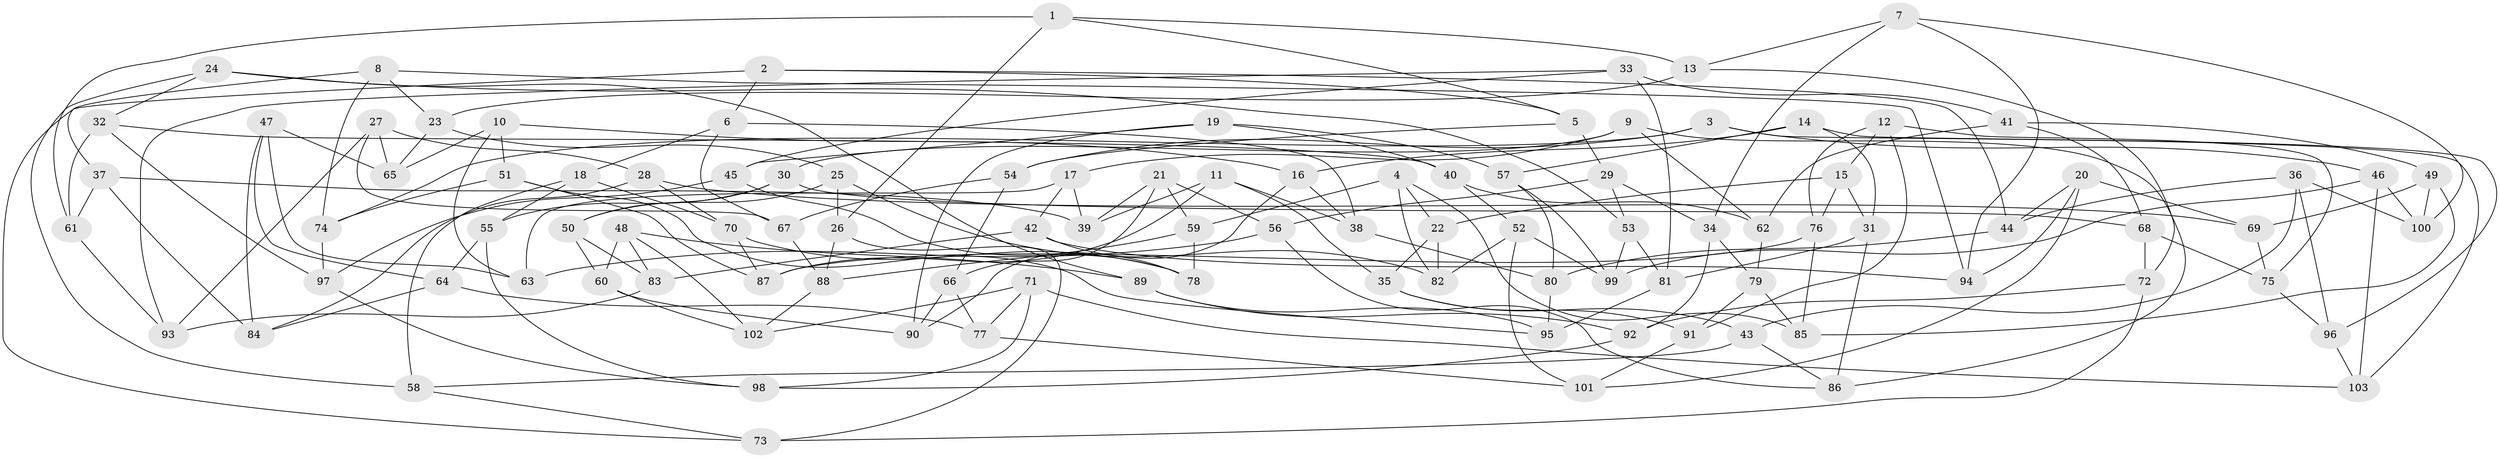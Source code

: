 // coarse degree distribution, {6: 0.15625, 7: 0.3125, 5: 0.125, 9: 0.125, 8: 0.21875, 10: 0.03125, 4: 0.03125}
// Generated by graph-tools (version 1.1) at 2025/38/03/04/25 23:38:16]
// undirected, 103 vertices, 206 edges
graph export_dot {
  node [color=gray90,style=filled];
  1;
  2;
  3;
  4;
  5;
  6;
  7;
  8;
  9;
  10;
  11;
  12;
  13;
  14;
  15;
  16;
  17;
  18;
  19;
  20;
  21;
  22;
  23;
  24;
  25;
  26;
  27;
  28;
  29;
  30;
  31;
  32;
  33;
  34;
  35;
  36;
  37;
  38;
  39;
  40;
  41;
  42;
  43;
  44;
  45;
  46;
  47;
  48;
  49;
  50;
  51;
  52;
  53;
  54;
  55;
  56;
  57;
  58;
  59;
  60;
  61;
  62;
  63;
  64;
  65;
  66;
  67;
  68;
  69;
  70;
  71;
  72;
  73;
  74;
  75;
  76;
  77;
  78;
  79;
  80;
  81;
  82;
  83;
  84;
  85;
  86;
  87;
  88;
  89;
  90;
  91;
  92;
  93;
  94;
  95;
  96;
  97;
  98;
  99;
  100;
  101;
  102;
  103;
  1 -- 26;
  1 -- 13;
  1 -- 5;
  1 -- 61;
  2 -- 44;
  2 -- 6;
  2 -- 73;
  2 -- 5;
  3 -- 103;
  3 -- 74;
  3 -- 46;
  3 -- 54;
  4 -- 22;
  4 -- 82;
  4 -- 85;
  4 -- 59;
  5 -- 54;
  5 -- 29;
  6 -- 38;
  6 -- 18;
  6 -- 67;
  7 -- 94;
  7 -- 13;
  7 -- 100;
  7 -- 34;
  8 -- 23;
  8 -- 94;
  8 -- 74;
  8 -- 37;
  9 -- 86;
  9 -- 30;
  9 -- 17;
  9 -- 62;
  10 -- 16;
  10 -- 63;
  10 -- 51;
  10 -- 65;
  11 -- 87;
  11 -- 38;
  11 -- 39;
  11 -- 35;
  12 -- 91;
  12 -- 76;
  12 -- 75;
  12 -- 15;
  13 -- 23;
  13 -- 72;
  14 -- 16;
  14 -- 57;
  14 -- 31;
  14 -- 96;
  15 -- 31;
  15 -- 22;
  15 -- 76;
  16 -- 38;
  16 -- 90;
  17 -- 39;
  17 -- 63;
  17 -- 42;
  18 -- 58;
  18 -- 55;
  18 -- 70;
  19 -- 90;
  19 -- 40;
  19 -- 57;
  19 -- 45;
  20 -- 94;
  20 -- 69;
  20 -- 101;
  20 -- 44;
  21 -- 39;
  21 -- 66;
  21 -- 56;
  21 -- 59;
  22 -- 82;
  22 -- 35;
  23 -- 65;
  23 -- 25;
  24 -- 32;
  24 -- 53;
  24 -- 89;
  24 -- 58;
  25 -- 82;
  25 -- 26;
  25 -- 50;
  26 -- 73;
  26 -- 88;
  27 -- 28;
  27 -- 93;
  27 -- 65;
  27 -- 67;
  28 -- 84;
  28 -- 70;
  28 -- 69;
  29 -- 56;
  29 -- 34;
  29 -- 53;
  30 -- 55;
  30 -- 50;
  30 -- 68;
  31 -- 81;
  31 -- 86;
  32 -- 61;
  32 -- 40;
  32 -- 97;
  33 -- 81;
  33 -- 45;
  33 -- 93;
  33 -- 41;
  34 -- 79;
  34 -- 92;
  35 -- 43;
  35 -- 91;
  36 -- 96;
  36 -- 44;
  36 -- 100;
  36 -- 43;
  37 -- 84;
  37 -- 61;
  37 -- 39;
  38 -- 80;
  40 -- 62;
  40 -- 52;
  41 -- 62;
  41 -- 68;
  41 -- 49;
  42 -- 83;
  42 -- 78;
  42 -- 94;
  43 -- 86;
  43 -- 58;
  44 -- 80;
  45 -- 78;
  45 -- 97;
  46 -- 100;
  46 -- 103;
  46 -- 99;
  47 -- 65;
  47 -- 64;
  47 -- 84;
  47 -- 63;
  48 -- 60;
  48 -- 83;
  48 -- 89;
  48 -- 102;
  49 -- 100;
  49 -- 69;
  49 -- 85;
  50 -- 60;
  50 -- 83;
  51 -- 95;
  51 -- 74;
  51 -- 87;
  52 -- 99;
  52 -- 101;
  52 -- 82;
  53 -- 81;
  53 -- 99;
  54 -- 66;
  54 -- 67;
  55 -- 98;
  55 -- 64;
  56 -- 63;
  56 -- 86;
  57 -- 99;
  57 -- 80;
  58 -- 73;
  59 -- 78;
  59 -- 88;
  60 -- 90;
  60 -- 102;
  61 -- 93;
  62 -- 79;
  64 -- 77;
  64 -- 84;
  66 -- 90;
  66 -- 77;
  67 -- 88;
  68 -- 72;
  68 -- 75;
  69 -- 75;
  70 -- 87;
  70 -- 78;
  71 -- 98;
  71 -- 102;
  71 -- 103;
  71 -- 77;
  72 -- 73;
  72 -- 92;
  74 -- 97;
  75 -- 96;
  76 -- 87;
  76 -- 85;
  77 -- 101;
  79 -- 85;
  79 -- 91;
  80 -- 95;
  81 -- 95;
  83 -- 93;
  88 -- 102;
  89 -- 92;
  89 -- 95;
  91 -- 101;
  92 -- 98;
  96 -- 103;
  97 -- 98;
}
